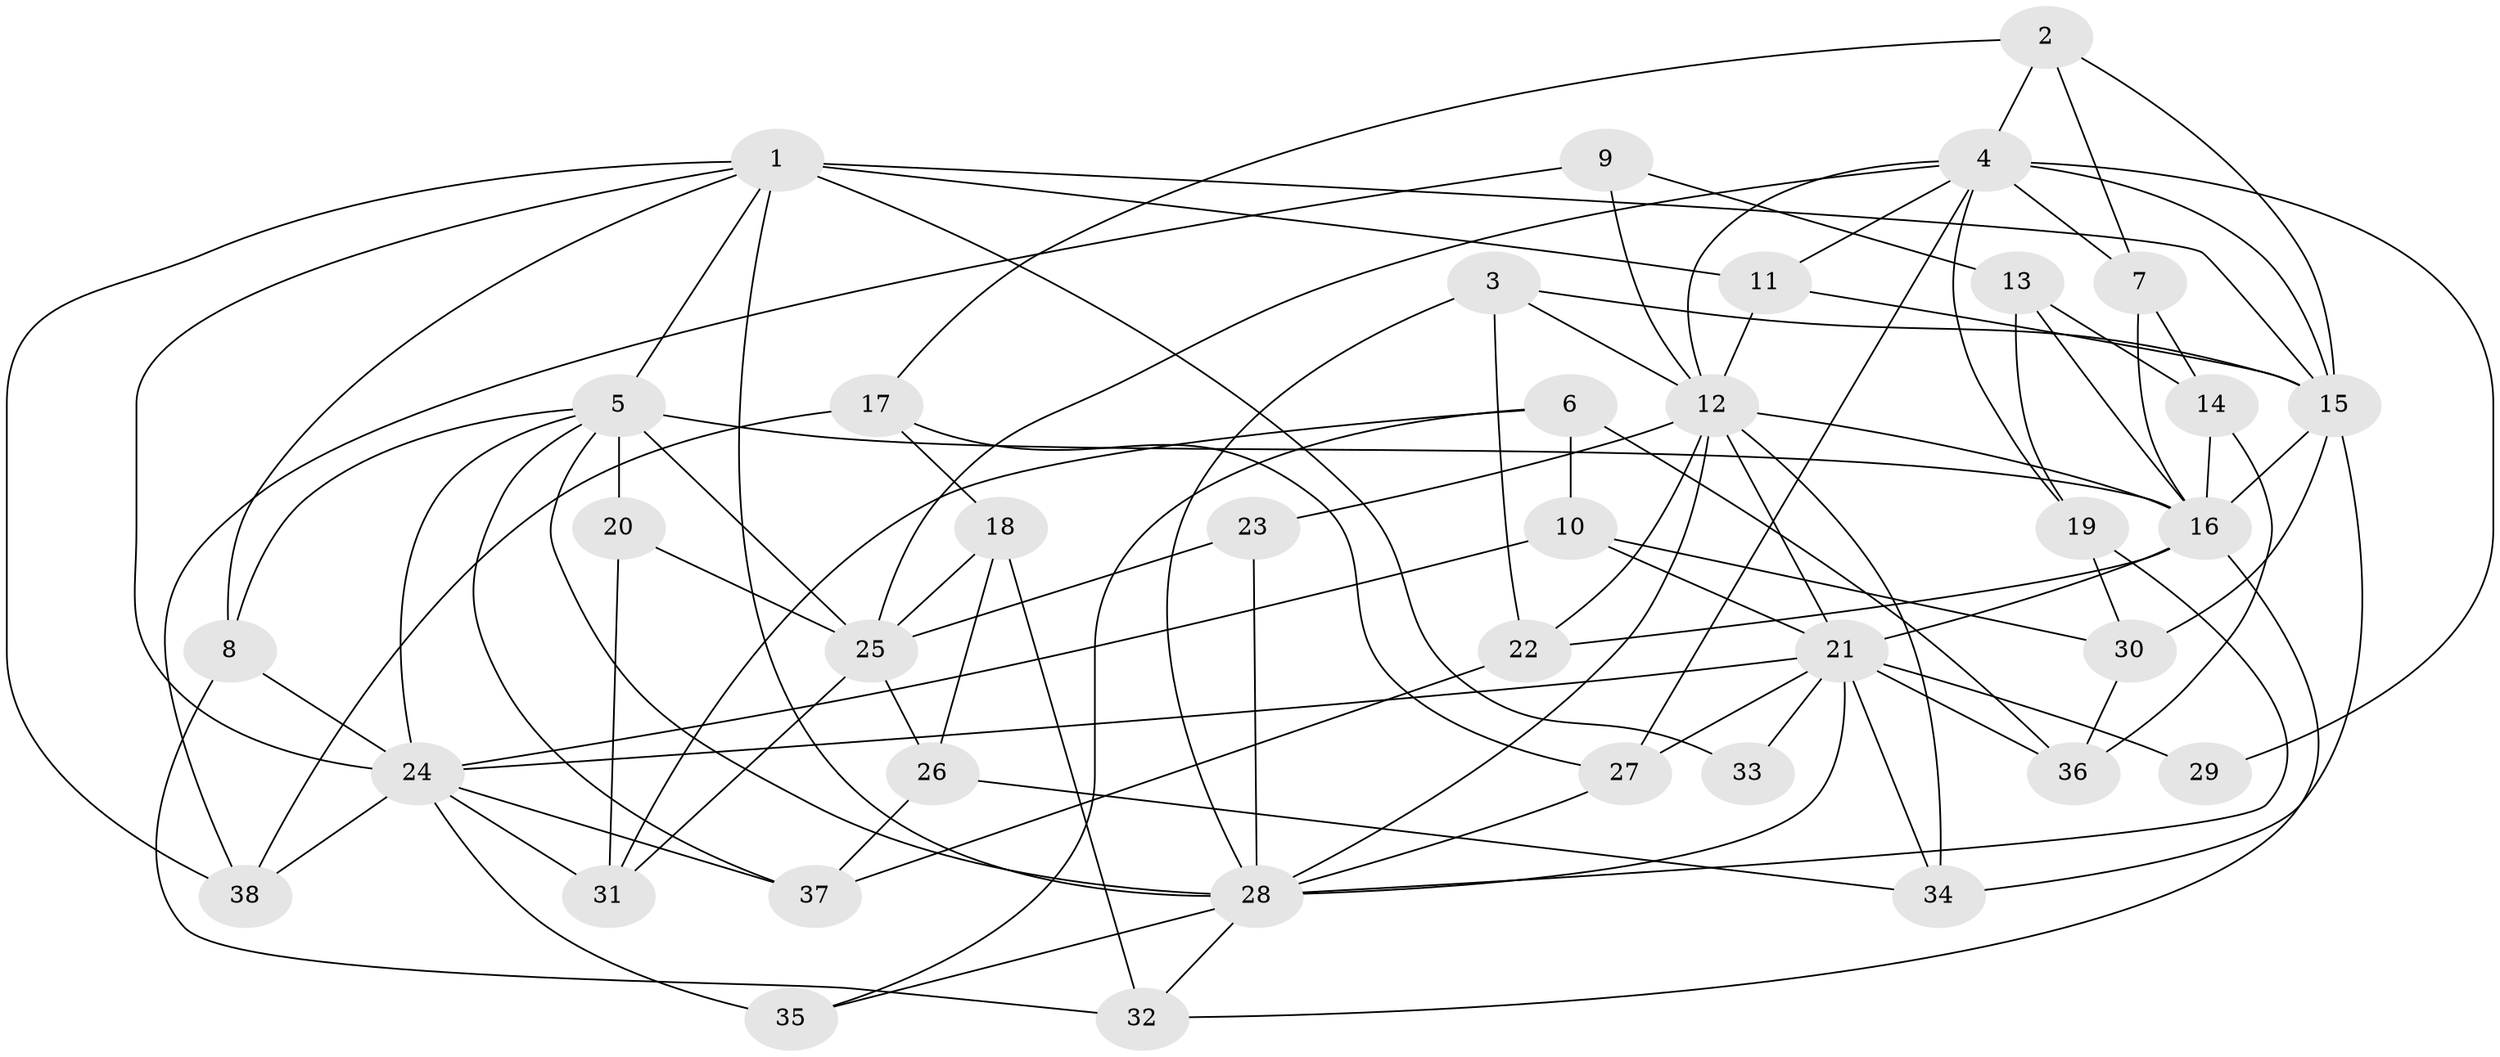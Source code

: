 // original degree distribution, {4: 1.0}
// Generated by graph-tools (version 1.1) at 2025/37/03/09/25 02:37:53]
// undirected, 38 vertices, 96 edges
graph export_dot {
graph [start="1"]
  node [color=gray90,style=filled];
  1;
  2;
  3;
  4;
  5;
  6;
  7;
  8;
  9;
  10;
  11;
  12;
  13;
  14;
  15;
  16;
  17;
  18;
  19;
  20;
  21;
  22;
  23;
  24;
  25;
  26;
  27;
  28;
  29;
  30;
  31;
  32;
  33;
  34;
  35;
  36;
  37;
  38;
  1 -- 5 [weight=1.0];
  1 -- 8 [weight=1.0];
  1 -- 11 [weight=1.0];
  1 -- 15 [weight=1.0];
  1 -- 24 [weight=1.0];
  1 -- 28 [weight=2.0];
  1 -- 33 [weight=2.0];
  1 -- 38 [weight=1.0];
  2 -- 4 [weight=1.0];
  2 -- 7 [weight=1.0];
  2 -- 15 [weight=1.0];
  2 -- 17 [weight=1.0];
  3 -- 12 [weight=1.0];
  3 -- 15 [weight=1.0];
  3 -- 22 [weight=1.0];
  3 -- 28 [weight=1.0];
  4 -- 7 [weight=1.0];
  4 -- 11 [weight=1.0];
  4 -- 12 [weight=1.0];
  4 -- 15 [weight=1.0];
  4 -- 19 [weight=1.0];
  4 -- 25 [weight=2.0];
  4 -- 27 [weight=1.0];
  4 -- 29 [weight=3.0];
  5 -- 8 [weight=1.0];
  5 -- 16 [weight=2.0];
  5 -- 20 [weight=2.0];
  5 -- 24 [weight=1.0];
  5 -- 25 [weight=1.0];
  5 -- 28 [weight=1.0];
  5 -- 37 [weight=1.0];
  6 -- 10 [weight=1.0];
  6 -- 31 [weight=1.0];
  6 -- 35 [weight=1.0];
  6 -- 36 [weight=1.0];
  7 -- 14 [weight=1.0];
  7 -- 16 [weight=1.0];
  8 -- 24 [weight=1.0];
  8 -- 32 [weight=1.0];
  9 -- 12 [weight=2.0];
  9 -- 13 [weight=1.0];
  9 -- 38 [weight=1.0];
  10 -- 21 [weight=1.0];
  10 -- 24 [weight=1.0];
  10 -- 30 [weight=1.0];
  11 -- 12 [weight=1.0];
  11 -- 15 [weight=1.0];
  12 -- 16 [weight=1.0];
  12 -- 21 [weight=2.0];
  12 -- 22 [weight=1.0];
  12 -- 23 [weight=1.0];
  12 -- 28 [weight=1.0];
  12 -- 34 [weight=1.0];
  13 -- 14 [weight=1.0];
  13 -- 16 [weight=1.0];
  13 -- 19 [weight=1.0];
  14 -- 16 [weight=1.0];
  14 -- 36 [weight=1.0];
  15 -- 16 [weight=1.0];
  15 -- 30 [weight=1.0];
  15 -- 34 [weight=1.0];
  16 -- 21 [weight=1.0];
  16 -- 22 [weight=1.0];
  16 -- 32 [weight=1.0];
  17 -- 18 [weight=1.0];
  17 -- 27 [weight=1.0];
  17 -- 38 [weight=1.0];
  18 -- 25 [weight=1.0];
  18 -- 26 [weight=1.0];
  18 -- 32 [weight=1.0];
  19 -- 28 [weight=1.0];
  19 -- 30 [weight=1.0];
  20 -- 25 [weight=1.0];
  20 -- 31 [weight=1.0];
  21 -- 24 [weight=1.0];
  21 -- 27 [weight=1.0];
  21 -- 28 [weight=1.0];
  21 -- 29 [weight=1.0];
  21 -- 33 [weight=2.0];
  21 -- 34 [weight=1.0];
  21 -- 36 [weight=1.0];
  22 -- 37 [weight=1.0];
  23 -- 25 [weight=1.0];
  23 -- 28 [weight=2.0];
  24 -- 31 [weight=1.0];
  24 -- 35 [weight=2.0];
  24 -- 37 [weight=1.0];
  24 -- 38 [weight=1.0];
  25 -- 26 [weight=1.0];
  25 -- 31 [weight=1.0];
  26 -- 34 [weight=1.0];
  26 -- 37 [weight=1.0];
  27 -- 28 [weight=1.0];
  28 -- 32 [weight=1.0];
  28 -- 35 [weight=1.0];
  30 -- 36 [weight=1.0];
}
